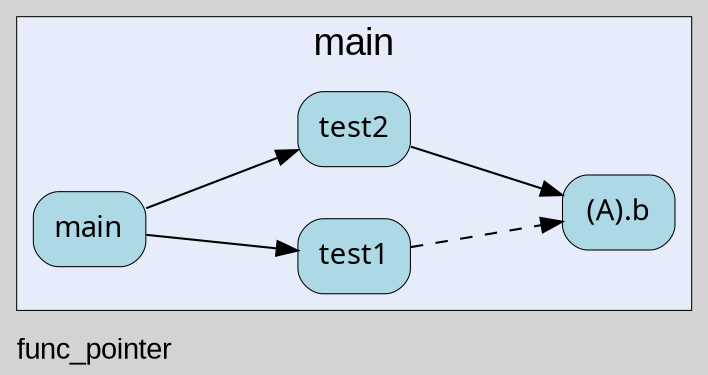 digraph gocallvis {
    label="func_pointer";
    labeljust="l";
    fontname="Arial";
    fontsize="14";
    rankdir="LR";
    bgcolor="lightgray";
    style="solid";
    penwidth="0.5";
    pad="0.0";
    nodesep="0.35";

    node [shape="box" style="filled,rounded" fillcolor="honeydew" fontname="Verdana" penwidth="1.0" margin="0.05,0.0"];
    edge [minlen="2"]

    subgraph "cluster_focus" {
        label="main";
labelloc="t";
labeljust="c";
fontsize="18";
bgcolor="#e6ecfa";
        
        "func_pointer.test1" [ fillcolor="lightblue" label="test1" penwidth="0.5" tooltip="func_pointer.test1 | defined in main.go:23\nat main.go:25: calling [(func_pointer.A).b]" ]
        "(func_pointer.A).b" [ label="(A).b" penwidth="0.5" tooltip="(func_pointer.A).b | defined in main.go:9" fillcolor="lightblue" ]
        "func_pointer.main" [ label="main" penwidth="0.5" tooltip="func_pointer.main | defined in main.go:17\nat main.go:20: calling [func_pointer.test2]\nat main.go:19: calling [func_pointer.test1]" fillcolor="lightblue" ]
        "func_pointer.test2" [ fillcolor="lightblue" label="test2" penwidth="0.5" tooltip="func_pointer.test2 | defined in main.go:28\nat main.go:29: calling [(func_pointer.A).b]" ]
        
    }

    "func_pointer.main" -> "func_pointer.test2" [ tooltip="at main.go:20: calling [func_pointer.test2]" ]
    "func_pointer.test1" -> "(func_pointer.A).b" [ style="dashed" tooltip="at main.go:25: calling [(func_pointer.A).b]" ]
    "func_pointer.main" -> "func_pointer.test1" [ tooltip="at main.go:19: calling [func_pointer.test1]" ]
    "func_pointer.test2" -> "(func_pointer.A).b" [ tooltip="at main.go:29: calling [(func_pointer.A).b]" ]
}
